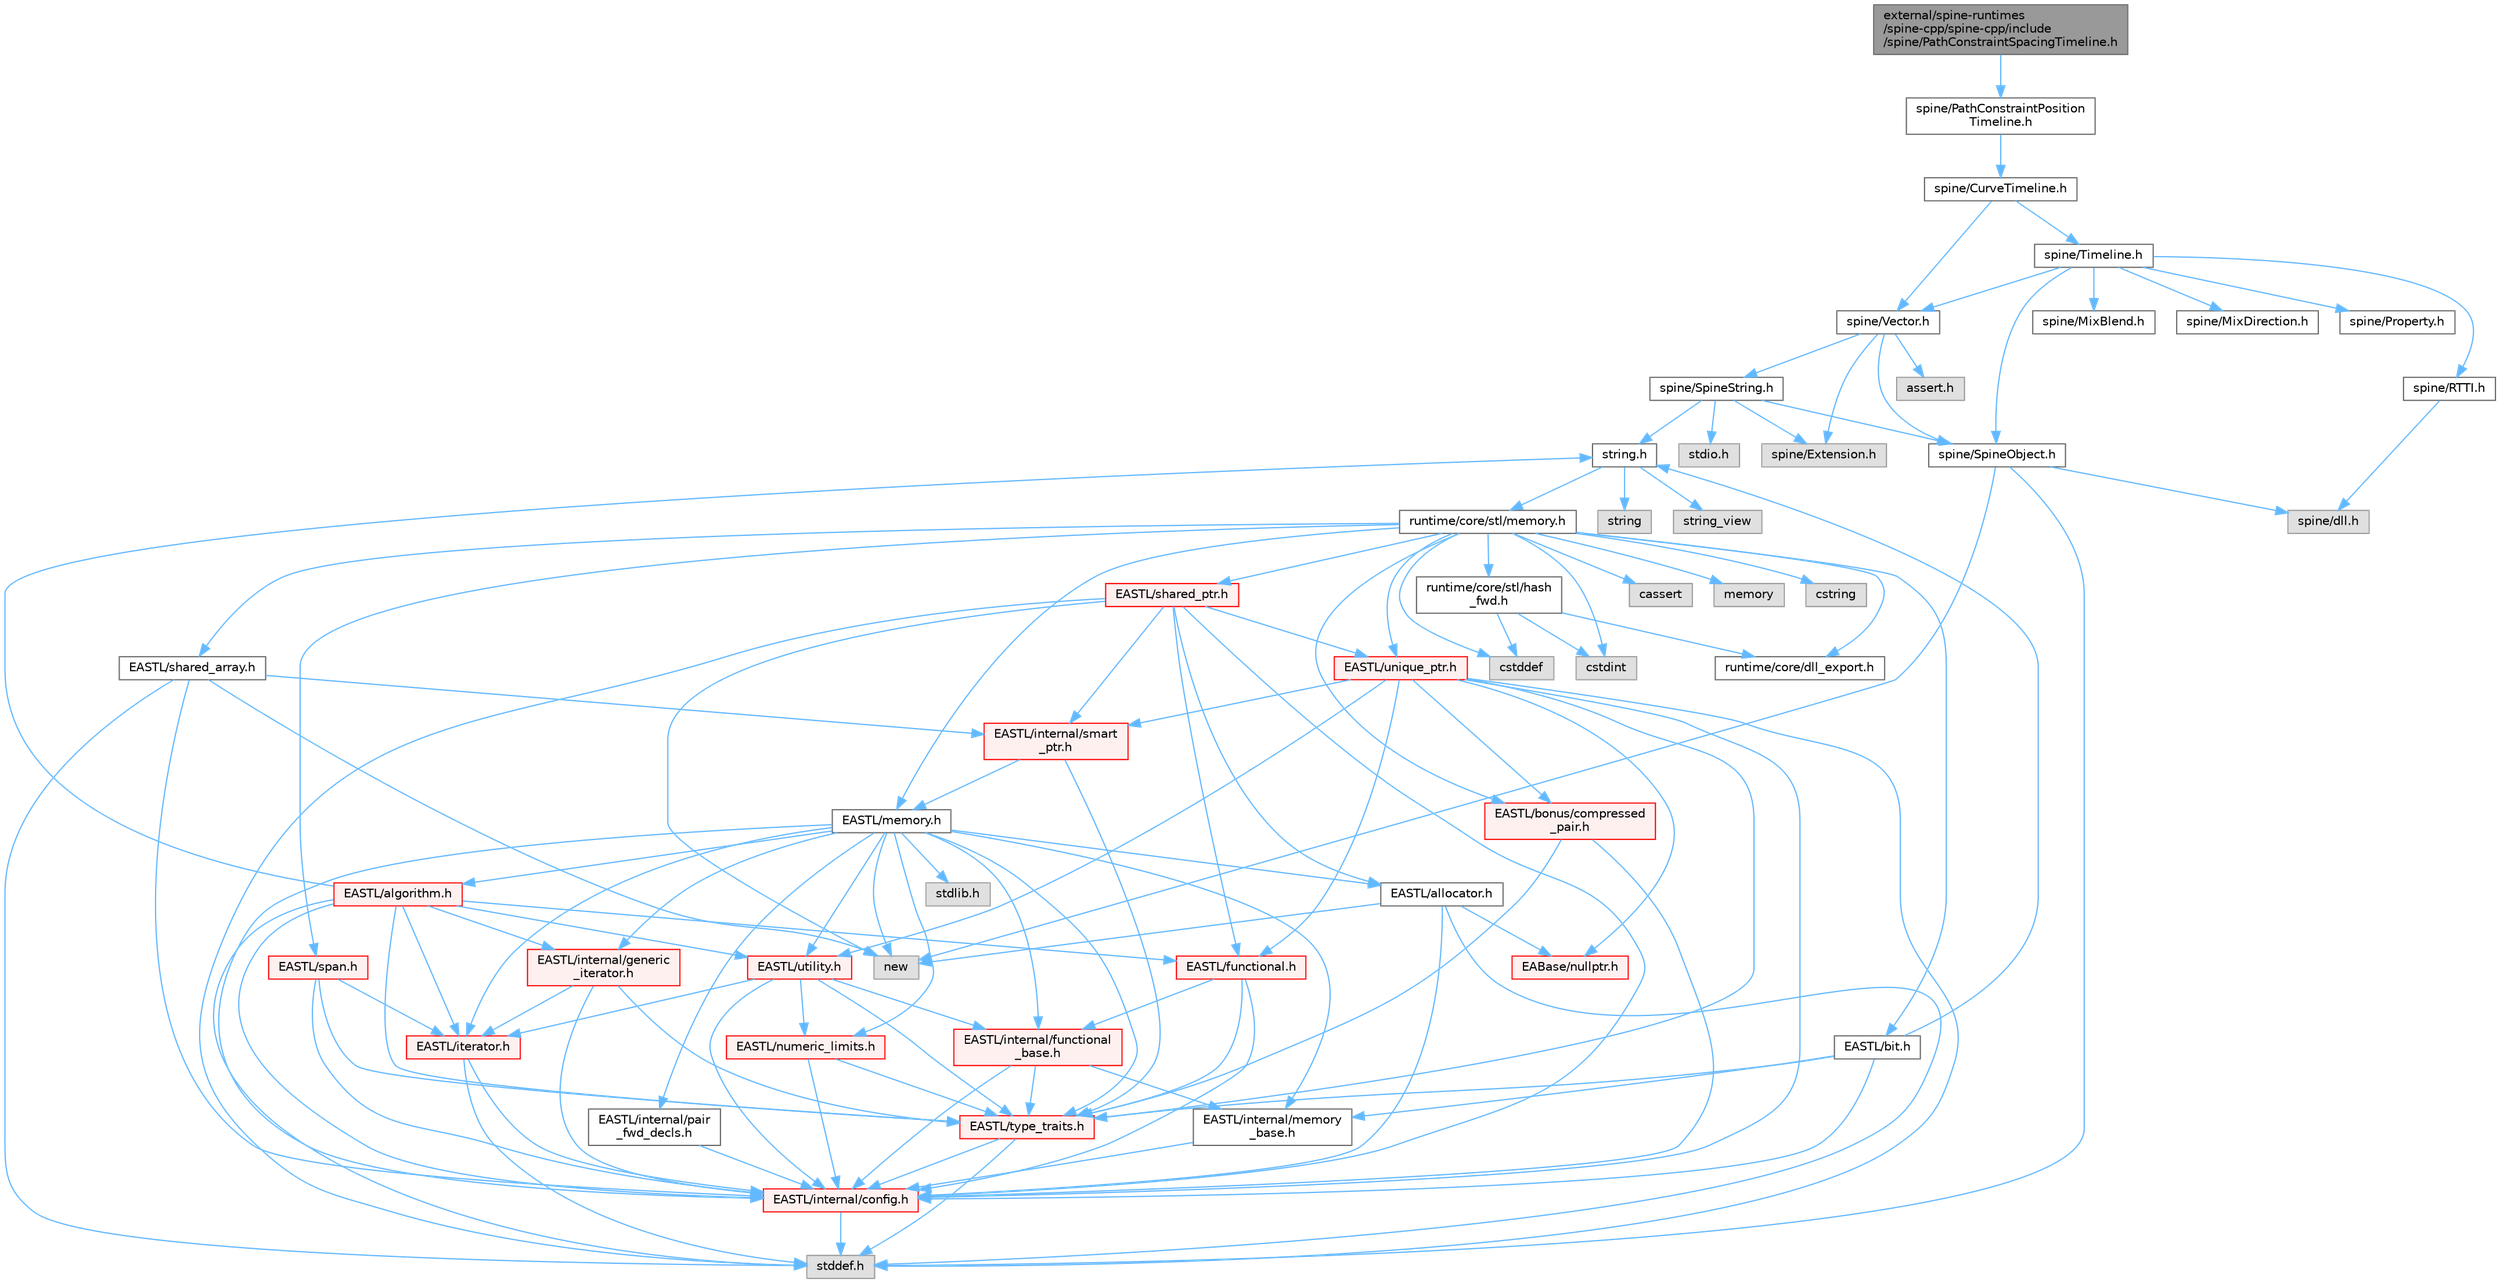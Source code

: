 digraph "external/spine-runtimes/spine-cpp/spine-cpp/include/spine/PathConstraintSpacingTimeline.h"
{
 // LATEX_PDF_SIZE
  bgcolor="transparent";
  edge [fontname=Helvetica,fontsize=10,labelfontname=Helvetica,labelfontsize=10];
  node [fontname=Helvetica,fontsize=10,shape=box,height=0.2,width=0.4];
  Node1 [id="Node000001",label="external/spine-runtimes\l/spine-cpp/spine-cpp/include\l/spine/PathConstraintSpacingTimeline.h",height=0.2,width=0.4,color="gray40", fillcolor="grey60", style="filled", fontcolor="black",tooltip=" "];
  Node1 -> Node2 [id="edge121_Node000001_Node000002",color="steelblue1",style="solid",tooltip=" "];
  Node2 [id="Node000002",label="spine/PathConstraintPosition\lTimeline.h",height=0.2,width=0.4,color="grey40", fillcolor="white", style="filled",URL="$_path_constraint_position_timeline_8h.html",tooltip=" "];
  Node2 -> Node3 [id="edge122_Node000002_Node000003",color="steelblue1",style="solid",tooltip=" "];
  Node3 [id="Node000003",label="spine/CurveTimeline.h",height=0.2,width=0.4,color="grey40", fillcolor="white", style="filled",URL="$_curve_timeline_8h.html",tooltip=" "];
  Node3 -> Node4 [id="edge123_Node000003_Node000004",color="steelblue1",style="solid",tooltip=" "];
  Node4 [id="Node000004",label="spine/Timeline.h",height=0.2,width=0.4,color="grey40", fillcolor="white", style="filled",URL="$_timeline_8h.html",tooltip=" "];
  Node4 -> Node5 [id="edge124_Node000004_Node000005",color="steelblue1",style="solid",tooltip=" "];
  Node5 [id="Node000005",label="spine/RTTI.h",height=0.2,width=0.4,color="grey40", fillcolor="white", style="filled",URL="$_r_t_t_i_8h.html",tooltip=" "];
  Node5 -> Node6 [id="edge125_Node000005_Node000006",color="steelblue1",style="solid",tooltip=" "];
  Node6 [id="Node000006",label="spine/dll.h",height=0.2,width=0.4,color="grey60", fillcolor="#E0E0E0", style="filled",tooltip=" "];
  Node4 -> Node7 [id="edge126_Node000004_Node000007",color="steelblue1",style="solid",tooltip=" "];
  Node7 [id="Node000007",label="spine/Vector.h",height=0.2,width=0.4,color="grey40", fillcolor="white", style="filled",URL="$external_2spine-runtimes_2spine-cpp_2spine-cpp_2include_2spine_2vector_8h.html",tooltip=" "];
  Node7 -> Node8 [id="edge127_Node000007_Node000008",color="steelblue1",style="solid",tooltip=" "];
  Node8 [id="Node000008",label="spine/Extension.h",height=0.2,width=0.4,color="grey60", fillcolor="#E0E0E0", style="filled",tooltip=" "];
  Node7 -> Node9 [id="edge128_Node000007_Node000009",color="steelblue1",style="solid",tooltip=" "];
  Node9 [id="Node000009",label="spine/SpineObject.h",height=0.2,width=0.4,color="grey40", fillcolor="white", style="filled",URL="$_spine_object_8h.html",tooltip=" "];
  Node9 -> Node10 [id="edge129_Node000009_Node000010",color="steelblue1",style="solid",tooltip=" "];
  Node10 [id="Node000010",label="new",height=0.2,width=0.4,color="grey60", fillcolor="#E0E0E0", style="filled",tooltip=" "];
  Node9 -> Node11 [id="edge130_Node000009_Node000011",color="steelblue1",style="solid",tooltip=" "];
  Node11 [id="Node000011",label="stddef.h",height=0.2,width=0.4,color="grey60", fillcolor="#E0E0E0", style="filled",tooltip=" "];
  Node9 -> Node6 [id="edge131_Node000009_Node000006",color="steelblue1",style="solid",tooltip=" "];
  Node7 -> Node12 [id="edge132_Node000007_Node000012",color="steelblue1",style="solid",tooltip=" "];
  Node12 [id="Node000012",label="spine/SpineString.h",height=0.2,width=0.4,color="grey40", fillcolor="white", style="filled",URL="$_spine_string_8h.html",tooltip=" "];
  Node12 -> Node9 [id="edge133_Node000012_Node000009",color="steelblue1",style="solid",tooltip=" "];
  Node12 -> Node8 [id="edge134_Node000012_Node000008",color="steelblue1",style="solid",tooltip=" "];
  Node12 -> Node13 [id="edge135_Node000012_Node000013",color="steelblue1",style="solid",tooltip=" "];
  Node13 [id="Node000013",label="string.h",height=0.2,width=0.4,color="grey40", fillcolor="white", style="filled",URL="$string_8h.html",tooltip=" "];
  Node13 -> Node14 [id="edge136_Node000013_Node000014",color="steelblue1",style="solid",tooltip=" "];
  Node14 [id="Node000014",label="string",height=0.2,width=0.4,color="grey60", fillcolor="#E0E0E0", style="filled",tooltip=" "];
  Node13 -> Node15 [id="edge137_Node000013_Node000015",color="steelblue1",style="solid",tooltip=" "];
  Node15 [id="Node000015",label="string_view",height=0.2,width=0.4,color="grey60", fillcolor="#E0E0E0", style="filled",tooltip=" "];
  Node13 -> Node16 [id="edge138_Node000013_Node000016",color="steelblue1",style="solid",tooltip=" "];
  Node16 [id="Node000016",label="runtime/core/stl/memory.h",height=0.2,width=0.4,color="grey40", fillcolor="white", style="filled",URL="$runtime_2core_2stl_2memory_8h.html",tooltip=" "];
  Node16 -> Node17 [id="edge139_Node000016_Node000017",color="steelblue1",style="solid",tooltip=" "];
  Node17 [id="Node000017",label="cstddef",height=0.2,width=0.4,color="grey60", fillcolor="#E0E0E0", style="filled",tooltip=" "];
  Node16 -> Node18 [id="edge140_Node000016_Node000018",color="steelblue1",style="solid",tooltip=" "];
  Node18 [id="Node000018",label="cstdint",height=0.2,width=0.4,color="grey60", fillcolor="#E0E0E0", style="filled",tooltip=" "];
  Node16 -> Node19 [id="edge141_Node000016_Node000019",color="steelblue1",style="solid",tooltip=" "];
  Node19 [id="Node000019",label="cassert",height=0.2,width=0.4,color="grey60", fillcolor="#E0E0E0", style="filled",tooltip=" "];
  Node16 -> Node20 [id="edge142_Node000016_Node000020",color="steelblue1",style="solid",tooltip=" "];
  Node20 [id="Node000020",label="memory",height=0.2,width=0.4,color="grey60", fillcolor="#E0E0E0", style="filled",tooltip=" "];
  Node16 -> Node21 [id="edge143_Node000016_Node000021",color="steelblue1",style="solid",tooltip=" "];
  Node21 [id="Node000021",label="cstring",height=0.2,width=0.4,color="grey60", fillcolor="#E0E0E0", style="filled",tooltip=" "];
  Node16 -> Node22 [id="edge144_Node000016_Node000022",color="steelblue1",style="solid",tooltip=" "];
  Node22 [id="Node000022",label="EASTL/bit.h",height=0.2,width=0.4,color="grey40", fillcolor="white", style="filled",URL="$bit_8h.html",tooltip=" "];
  Node22 -> Node23 [id="edge145_Node000022_Node000023",color="steelblue1",style="solid",tooltip=" "];
  Node23 [id="Node000023",label="EASTL/internal/config.h",height=0.2,width=0.4,color="red", fillcolor="#FFF0F0", style="filled",URL="$runtime_2_e_a_s_t_l_2include_2_e_a_s_t_l_2internal_2config_8h.html",tooltip=" "];
  Node23 -> Node11 [id="edge146_Node000023_Node000011",color="steelblue1",style="solid",tooltip=" "];
  Node22 -> Node31 [id="edge147_Node000022_Node000031",color="steelblue1",style="solid",tooltip=" "];
  Node31 [id="Node000031",label="EASTL/internal/memory\l_base.h",height=0.2,width=0.4,color="grey40", fillcolor="white", style="filled",URL="$memory__base_8h.html",tooltip=" "];
  Node31 -> Node23 [id="edge148_Node000031_Node000023",color="steelblue1",style="solid",tooltip=" "];
  Node22 -> Node32 [id="edge149_Node000022_Node000032",color="steelblue1",style="solid",tooltip=" "];
  Node32 [id="Node000032",label="EASTL/type_traits.h",height=0.2,width=0.4,color="red", fillcolor="#FFF0F0", style="filled",URL="$_e_a_s_t_l_2include_2_e_a_s_t_l_2type__traits_8h.html",tooltip=" "];
  Node32 -> Node23 [id="edge150_Node000032_Node000023",color="steelblue1",style="solid",tooltip=" "];
  Node32 -> Node11 [id="edge151_Node000032_Node000011",color="steelblue1",style="solid",tooltip=" "];
  Node22 -> Node13 [id="edge152_Node000022_Node000013",color="steelblue1",style="solid",tooltip=" "];
  Node16 -> Node42 [id="edge153_Node000016_Node000042",color="steelblue1",style="solid",tooltip=" "];
  Node42 [id="Node000042",label="EASTL/memory.h",height=0.2,width=0.4,color="grey40", fillcolor="white", style="filled",URL="$runtime_2_e_a_s_t_l_2include_2_e_a_s_t_l_2memory_8h.html",tooltip=" "];
  Node42 -> Node23 [id="edge154_Node000042_Node000023",color="steelblue1",style="solid",tooltip=" "];
  Node42 -> Node31 [id="edge155_Node000042_Node000031",color="steelblue1",style="solid",tooltip=" "];
  Node42 -> Node43 [id="edge156_Node000042_Node000043",color="steelblue1",style="solid",tooltip=" "];
  Node43 [id="Node000043",label="EASTL/internal/generic\l_iterator.h",height=0.2,width=0.4,color="red", fillcolor="#FFF0F0", style="filled",URL="$generic__iterator_8h.html",tooltip=" "];
  Node43 -> Node23 [id="edge157_Node000043_Node000023",color="steelblue1",style="solid",tooltip=" "];
  Node43 -> Node44 [id="edge158_Node000043_Node000044",color="steelblue1",style="solid",tooltip=" "];
  Node44 [id="Node000044",label="EASTL/iterator.h",height=0.2,width=0.4,color="red", fillcolor="#FFF0F0", style="filled",URL="$_e_a_s_t_l_2include_2_e_a_s_t_l_2iterator_8h.html",tooltip=" "];
  Node44 -> Node23 [id="edge159_Node000044_Node000023",color="steelblue1",style="solid",tooltip=" "];
  Node44 -> Node11 [id="edge160_Node000044_Node000011",color="steelblue1",style="solid",tooltip=" "];
  Node43 -> Node32 [id="edge161_Node000043_Node000032",color="steelblue1",style="solid",tooltip=" "];
  Node42 -> Node47 [id="edge162_Node000042_Node000047",color="steelblue1",style="solid",tooltip=" "];
  Node47 [id="Node000047",label="EASTL/internal/pair\l_fwd_decls.h",height=0.2,width=0.4,color="grey40", fillcolor="white", style="filled",URL="$pair__fwd__decls_8h.html",tooltip=" "];
  Node47 -> Node23 [id="edge163_Node000047_Node000023",color="steelblue1",style="solid",tooltip=" "];
  Node42 -> Node48 [id="edge164_Node000042_Node000048",color="steelblue1",style="solid",tooltip=" "];
  Node48 [id="Node000048",label="EASTL/internal/functional\l_base.h",height=0.2,width=0.4,color="red", fillcolor="#FFF0F0", style="filled",URL="$functional__base_8h.html",tooltip=" "];
  Node48 -> Node23 [id="edge165_Node000048_Node000023",color="steelblue1",style="solid",tooltip=" "];
  Node48 -> Node31 [id="edge166_Node000048_Node000031",color="steelblue1",style="solid",tooltip=" "];
  Node48 -> Node32 [id="edge167_Node000048_Node000032",color="steelblue1",style="solid",tooltip=" "];
  Node42 -> Node49 [id="edge168_Node000042_Node000049",color="steelblue1",style="solid",tooltip=" "];
  Node49 [id="Node000049",label="EASTL/algorithm.h",height=0.2,width=0.4,color="red", fillcolor="#FFF0F0", style="filled",URL="$_e_a_s_t_l_2include_2_e_a_s_t_l_2algorithm_8h.html",tooltip=" "];
  Node49 -> Node23 [id="edge169_Node000049_Node000023",color="steelblue1",style="solid",tooltip=" "];
  Node49 -> Node32 [id="edge170_Node000049_Node000032",color="steelblue1",style="solid",tooltip=" "];
  Node49 -> Node44 [id="edge171_Node000049_Node000044",color="steelblue1",style="solid",tooltip=" "];
  Node49 -> Node52 [id="edge172_Node000049_Node000052",color="steelblue1",style="solid",tooltip=" "];
  Node52 [id="Node000052",label="EASTL/functional.h",height=0.2,width=0.4,color="red", fillcolor="#FFF0F0", style="filled",URL="$_e_a_s_t_l_2include_2_e_a_s_t_l_2functional_8h.html",tooltip=" "];
  Node52 -> Node23 [id="edge173_Node000052_Node000023",color="steelblue1",style="solid",tooltip=" "];
  Node52 -> Node32 [id="edge174_Node000052_Node000032",color="steelblue1",style="solid",tooltip=" "];
  Node52 -> Node48 [id="edge175_Node000052_Node000048",color="steelblue1",style="solid",tooltip=" "];
  Node49 -> Node58 [id="edge176_Node000049_Node000058",color="steelblue1",style="solid",tooltip=" "];
  Node58 [id="Node000058",label="EASTL/utility.h",height=0.2,width=0.4,color="red", fillcolor="#FFF0F0", style="filled",URL="$runtime_2_e_a_s_t_l_2include_2_e_a_s_t_l_2utility_8h.html",tooltip=" "];
  Node58 -> Node23 [id="edge177_Node000058_Node000023",color="steelblue1",style="solid",tooltip=" "];
  Node58 -> Node32 [id="edge178_Node000058_Node000032",color="steelblue1",style="solid",tooltip=" "];
  Node58 -> Node44 [id="edge179_Node000058_Node000044",color="steelblue1",style="solid",tooltip=" "];
  Node58 -> Node59 [id="edge180_Node000058_Node000059",color="steelblue1",style="solid",tooltip=" "];
  Node59 [id="Node000059",label="EASTL/numeric_limits.h",height=0.2,width=0.4,color="red", fillcolor="#FFF0F0", style="filled",URL="$numeric__limits_8h.html",tooltip=" "];
  Node59 -> Node23 [id="edge181_Node000059_Node000023",color="steelblue1",style="solid",tooltip=" "];
  Node59 -> Node32 [id="edge182_Node000059_Node000032",color="steelblue1",style="solid",tooltip=" "];
  Node58 -> Node48 [id="edge183_Node000058_Node000048",color="steelblue1",style="solid",tooltip=" "];
  Node49 -> Node43 [id="edge184_Node000049_Node000043",color="steelblue1",style="solid",tooltip=" "];
  Node49 -> Node11 [id="edge185_Node000049_Node000011",color="steelblue1",style="solid",tooltip=" "];
  Node49 -> Node13 [id="edge186_Node000049_Node000013",color="steelblue1",style="solid",tooltip=" "];
  Node42 -> Node32 [id="edge187_Node000042_Node000032",color="steelblue1",style="solid",tooltip=" "];
  Node42 -> Node56 [id="edge188_Node000042_Node000056",color="steelblue1",style="solid",tooltip=" "];
  Node56 [id="Node000056",label="EASTL/allocator.h",height=0.2,width=0.4,color="grey40", fillcolor="white", style="filled",URL="$runtime_2_e_a_s_t_l_2include_2_e_a_s_t_l_2allocator_8h.html",tooltip=" "];
  Node56 -> Node23 [id="edge189_Node000056_Node000023",color="steelblue1",style="solid",tooltip=" "];
  Node56 -> Node34 [id="edge190_Node000056_Node000034",color="steelblue1",style="solid",tooltip=" "];
  Node34 [id="Node000034",label="EABase/nullptr.h",height=0.2,width=0.4,color="red", fillcolor="#FFF0F0", style="filled",URL="$nullptr_8h.html",tooltip=" "];
  Node56 -> Node11 [id="edge191_Node000056_Node000011",color="steelblue1",style="solid",tooltip=" "];
  Node56 -> Node10 [id="edge192_Node000056_Node000010",color="steelblue1",style="solid",tooltip=" "];
  Node42 -> Node44 [id="edge193_Node000042_Node000044",color="steelblue1",style="solid",tooltip=" "];
  Node42 -> Node58 [id="edge194_Node000042_Node000058",color="steelblue1",style="solid",tooltip=" "];
  Node42 -> Node59 [id="edge195_Node000042_Node000059",color="steelblue1",style="solid",tooltip=" "];
  Node42 -> Node68 [id="edge196_Node000042_Node000068",color="steelblue1",style="solid",tooltip=" "];
  Node68 [id="Node000068",label="stdlib.h",height=0.2,width=0.4,color="grey60", fillcolor="#E0E0E0", style="filled",tooltip=" "];
  Node42 -> Node10 [id="edge197_Node000042_Node000010",color="steelblue1",style="solid",tooltip=" "];
  Node16 -> Node69 [id="edge198_Node000016_Node000069",color="steelblue1",style="solid",tooltip=" "];
  Node69 [id="Node000069",label="EASTL/shared_array.h",height=0.2,width=0.4,color="grey40", fillcolor="white", style="filled",URL="$shared__array_8h.html",tooltip=" "];
  Node69 -> Node23 [id="edge199_Node000069_Node000023",color="steelblue1",style="solid",tooltip=" "];
  Node69 -> Node70 [id="edge200_Node000069_Node000070",color="steelblue1",style="solid",tooltip=" "];
  Node70 [id="Node000070",label="EASTL/internal/smart\l_ptr.h",height=0.2,width=0.4,color="red", fillcolor="#FFF0F0", style="filled",URL="$smart__ptr_8h.html",tooltip=" "];
  Node70 -> Node42 [id="edge201_Node000070_Node000042",color="steelblue1",style="solid",tooltip=" "];
  Node70 -> Node32 [id="edge202_Node000070_Node000032",color="steelblue1",style="solid",tooltip=" "];
  Node69 -> Node10 [id="edge203_Node000069_Node000010",color="steelblue1",style="solid",tooltip=" "];
  Node69 -> Node11 [id="edge204_Node000069_Node000011",color="steelblue1",style="solid",tooltip=" "];
  Node16 -> Node72 [id="edge205_Node000016_Node000072",color="steelblue1",style="solid",tooltip=" "];
  Node72 [id="Node000072",label="EASTL/unique_ptr.h",height=0.2,width=0.4,color="red", fillcolor="#FFF0F0", style="filled",URL="$unique__ptr_8h.html",tooltip=" "];
  Node72 -> Node34 [id="edge206_Node000072_Node000034",color="steelblue1",style="solid",tooltip=" "];
  Node72 -> Node73 [id="edge207_Node000072_Node000073",color="steelblue1",style="solid",tooltip=" "];
  Node73 [id="Node000073",label="EASTL/bonus/compressed\l_pair.h",height=0.2,width=0.4,color="red", fillcolor="#FFF0F0", style="filled",URL="$compressed__pair_8h.html",tooltip=" "];
  Node73 -> Node23 [id="edge208_Node000073_Node000023",color="steelblue1",style="solid",tooltip=" "];
  Node73 -> Node32 [id="edge209_Node000073_Node000032",color="steelblue1",style="solid",tooltip=" "];
  Node72 -> Node52 [id="edge210_Node000072_Node000052",color="steelblue1",style="solid",tooltip=" "];
  Node72 -> Node23 [id="edge211_Node000072_Node000023",color="steelblue1",style="solid",tooltip=" "];
  Node72 -> Node70 [id="edge212_Node000072_Node000070",color="steelblue1",style="solid",tooltip=" "];
  Node72 -> Node32 [id="edge213_Node000072_Node000032",color="steelblue1",style="solid",tooltip=" "];
  Node72 -> Node58 [id="edge214_Node000072_Node000058",color="steelblue1",style="solid",tooltip=" "];
  Node72 -> Node11 [id="edge215_Node000072_Node000011",color="steelblue1",style="solid",tooltip=" "];
  Node16 -> Node75 [id="edge216_Node000016_Node000075",color="steelblue1",style="solid",tooltip=" "];
  Node75 [id="Node000075",label="EASTL/shared_ptr.h",height=0.2,width=0.4,color="red", fillcolor="#FFF0F0", style="filled",URL="$shared__ptr_8h.html",tooltip=" "];
  Node75 -> Node23 [id="edge217_Node000075_Node000023",color="steelblue1",style="solid",tooltip=" "];
  Node75 -> Node70 [id="edge218_Node000075_Node000070",color="steelblue1",style="solid",tooltip=" "];
  Node75 -> Node72 [id="edge219_Node000075_Node000072",color="steelblue1",style="solid",tooltip=" "];
  Node75 -> Node52 [id="edge220_Node000075_Node000052",color="steelblue1",style="solid",tooltip=" "];
  Node75 -> Node56 [id="edge221_Node000075_Node000056",color="steelblue1",style="solid",tooltip=" "];
  Node75 -> Node10 [id="edge222_Node000075_Node000010",color="steelblue1",style="solid",tooltip=" "];
  Node75 -> Node11 [id="edge223_Node000075_Node000011",color="steelblue1",style="solid",tooltip=" "];
  Node16 -> Node155 [id="edge224_Node000016_Node000155",color="steelblue1",style="solid",tooltip=" "];
  Node155 [id="Node000155",label="EASTL/span.h",height=0.2,width=0.4,color="red", fillcolor="#FFF0F0", style="filled",URL="$span_8h.html",tooltip=" "];
  Node155 -> Node23 [id="edge225_Node000155_Node000023",color="steelblue1",style="solid",tooltip=" "];
  Node155 -> Node32 [id="edge226_Node000155_Node000032",color="steelblue1",style="solid",tooltip=" "];
  Node155 -> Node44 [id="edge227_Node000155_Node000044",color="steelblue1",style="solid",tooltip=" "];
  Node16 -> Node73 [id="edge228_Node000016_Node000073",color="steelblue1",style="solid",tooltip=" "];
  Node16 -> Node158 [id="edge229_Node000016_Node000158",color="steelblue1",style="solid",tooltip=" "];
  Node158 [id="Node000158",label="runtime/core/dll_export.h",height=0.2,width=0.4,color="grey40", fillcolor="white", style="filled",URL="$dll__export_8h.html",tooltip=" "];
  Node16 -> Node159 [id="edge230_Node000016_Node000159",color="steelblue1",style="solid",tooltip=" "];
  Node159 [id="Node000159",label="runtime/core/stl/hash\l_fwd.h",height=0.2,width=0.4,color="grey40", fillcolor="white", style="filled",URL="$hash__fwd_8h.html",tooltip=" "];
  Node159 -> Node17 [id="edge231_Node000159_Node000017",color="steelblue1",style="solid",tooltip=" "];
  Node159 -> Node18 [id="edge232_Node000159_Node000018",color="steelblue1",style="solid",tooltip=" "];
  Node159 -> Node158 [id="edge233_Node000159_Node000158",color="steelblue1",style="solid",tooltip=" "];
  Node12 -> Node160 [id="edge234_Node000012_Node000160",color="steelblue1",style="solid",tooltip=" "];
  Node160 [id="Node000160",label="stdio.h",height=0.2,width=0.4,color="grey60", fillcolor="#E0E0E0", style="filled",tooltip=" "];
  Node7 -> Node161 [id="edge235_Node000007_Node000161",color="steelblue1",style="solid",tooltip=" "];
  Node161 [id="Node000161",label="assert.h",height=0.2,width=0.4,color="grey60", fillcolor="#E0E0E0", style="filled",tooltip=" "];
  Node4 -> Node162 [id="edge236_Node000004_Node000162",color="steelblue1",style="solid",tooltip=" "];
  Node162 [id="Node000162",label="spine/MixBlend.h",height=0.2,width=0.4,color="grey40", fillcolor="white", style="filled",URL="$_mix_blend_8h.html",tooltip=" "];
  Node4 -> Node163 [id="edge237_Node000004_Node000163",color="steelblue1",style="solid",tooltip=" "];
  Node163 [id="Node000163",label="spine/MixDirection.h",height=0.2,width=0.4,color="grey40", fillcolor="white", style="filled",URL="$_mix_direction_8h.html",tooltip=" "];
  Node4 -> Node9 [id="edge238_Node000004_Node000009",color="steelblue1",style="solid",tooltip=" "];
  Node4 -> Node164 [id="edge239_Node000004_Node000164",color="steelblue1",style="solid",tooltip=" "];
  Node164 [id="Node000164",label="spine/Property.h",height=0.2,width=0.4,color="grey40", fillcolor="white", style="filled",URL="$_property_8h.html",tooltip=" "];
  Node3 -> Node7 [id="edge240_Node000003_Node000007",color="steelblue1",style="solid",tooltip=" "];
}
